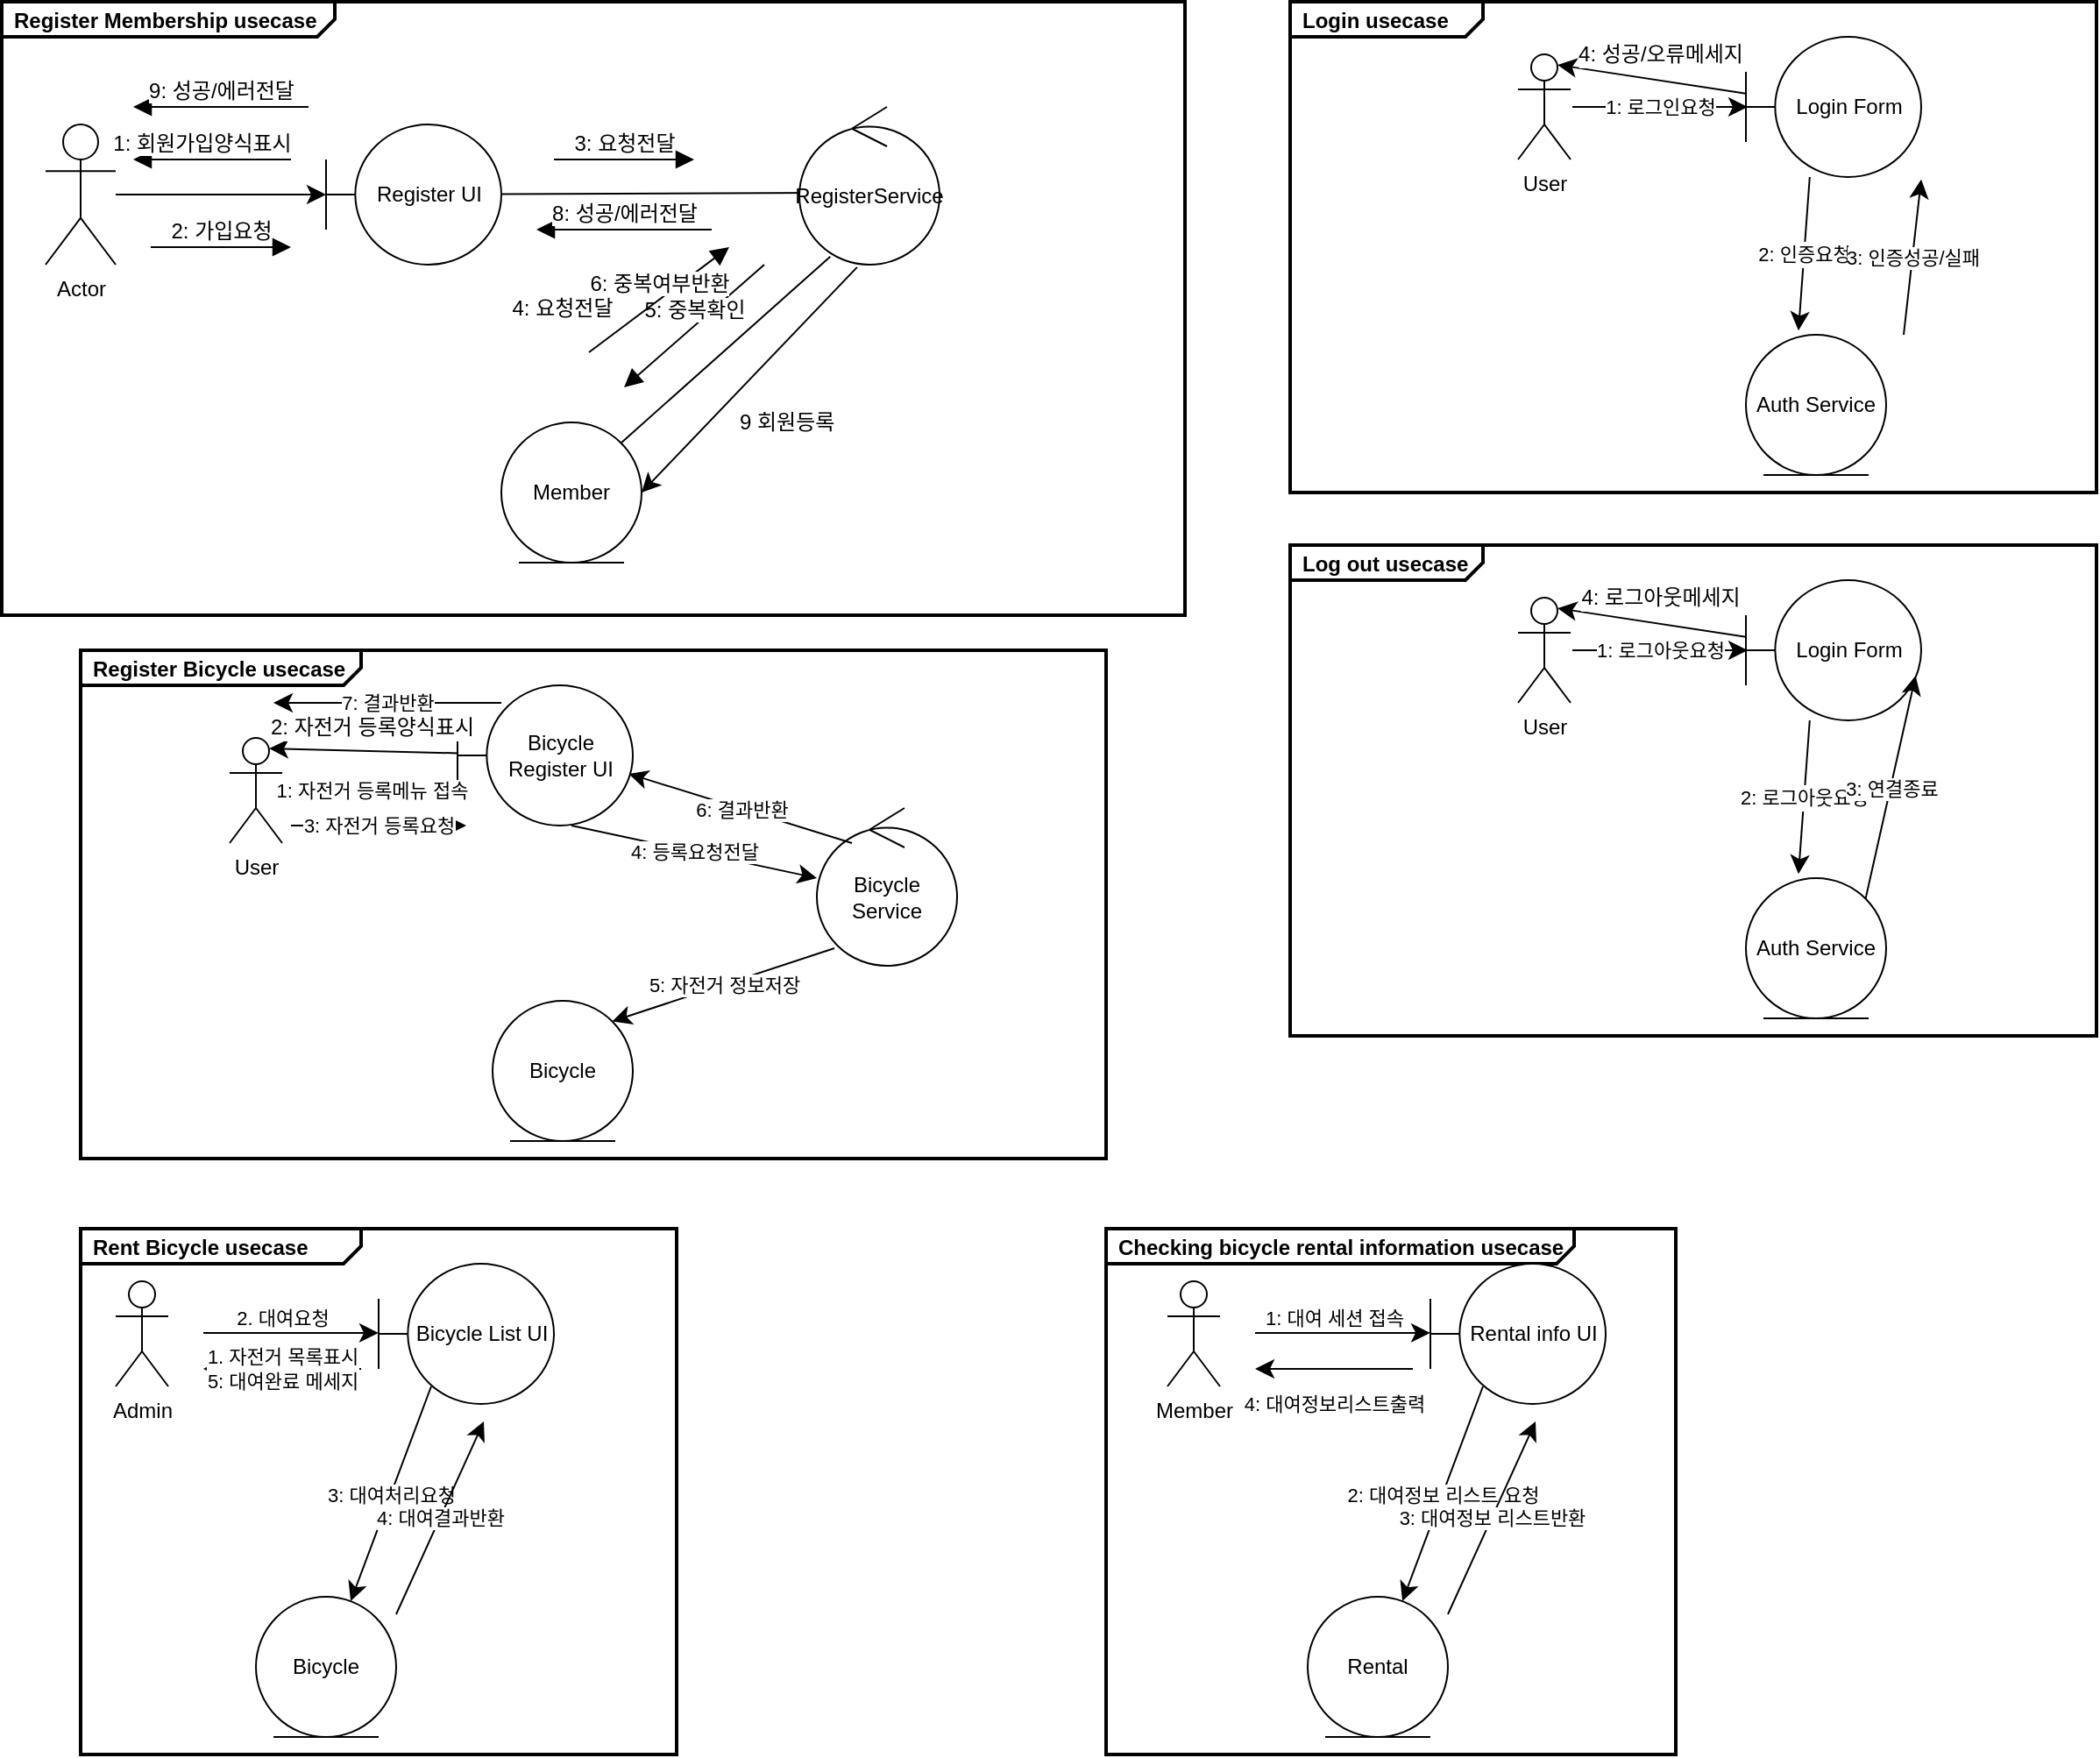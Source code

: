 <mxfile version="26.2.14">
  <diagram name="Page-1" id="929967ad-93f9-6ef4-fab6-5d389245f69c">
    <mxGraphModel dx="1960" dy="1111" grid="1" gridSize="10" guides="1" tooltips="1" connect="1" arrows="1" fold="1" page="1" pageScale="1.5" pageWidth="1169" pageHeight="826" background="none" math="0" shadow="0">
      <root>
        <mxCell id="0" style=";html=1;" />
        <mxCell id="1" style=";html=1;" parent="0" />
        <mxCell id="UHuRMQTVXmsr84IAiV2b-142" value="&lt;p style=&quot;text-align: left; margin: 4px 0px 0px 7px;&quot;&gt;&lt;span style=&quot;background-color: transparent; text-align: center;&quot;&gt;&lt;b&gt;Checking bicycle rental information&lt;/b&gt;&lt;/span&gt;&lt;b&gt;&amp;nbsp;usecase&lt;/b&gt;&lt;/p&gt;" style="html=1;shape=mxgraph.sysml.package;overflow=fill;labelX=267.29;strokeWidth=2;align=center;" vertex="1" parent="1">
          <mxGeometry x="705" y="850" width="325" height="300" as="geometry" />
        </mxCell>
        <mxCell id="UHuRMQTVXmsr84IAiV2b-119" value="&lt;p style=&quot;margin:0px;margin-top:4px;margin-left:7px;text-align:left;&quot;&gt;&lt;b&gt;Rent Bicycle usecase&lt;/b&gt;&lt;/p&gt;" style="html=1;shape=mxgraph.sysml.package;overflow=fill;labelX=160;strokeWidth=2;align=center;" vertex="1" parent="1">
          <mxGeometry x="120" y="850" width="340" height="300" as="geometry" />
        </mxCell>
        <mxCell id="UHuRMQTVXmsr84IAiV2b-106" value="&lt;p style=&quot;margin:0px;margin-top:4px;margin-left:7px;text-align:left;&quot;&gt;&lt;b&gt;Register Bicycle usecase&lt;/b&gt;&lt;/p&gt;" style="html=1;shape=mxgraph.sysml.package;overflow=fill;labelX=160;strokeWidth=2;align=center;" vertex="1" parent="1">
          <mxGeometry x="120" y="520" width="585" height="290" as="geometry" />
        </mxCell>
        <mxCell id="UHuRMQTVXmsr84IAiV2b-63" value="&lt;p style=&quot;margin:0px;margin-top:4px;margin-left:7px;text-align:left;&quot;&gt;&lt;b&gt;Login usecase&lt;/b&gt;&lt;/p&gt;" style="html=1;shape=mxgraph.sysml.package;overflow=fill;labelX=110;strokeWidth=2;align=center;" vertex="1" parent="1">
          <mxGeometry x="810" y="150" width="460" height="280" as="geometry" />
        </mxCell>
        <mxCell id="UHuRMQTVXmsr84IAiV2b-47" value="&lt;p style=&quot;margin:0px;margin-top:4px;margin-left:7px;text-align:left;&quot;&gt;&lt;b&gt;Register Membership usecase&lt;/b&gt;&lt;/p&gt;" style="html=1;shape=mxgraph.sysml.package;overflow=fill;labelX=190.19;strokeWidth=2;align=center;" vertex="1" parent="1">
          <mxGeometry x="75" y="150" width="675" height="350" as="geometry" />
        </mxCell>
        <mxCell id="UHuRMQTVXmsr84IAiV2b-9" value="" style="edgeStyle=none;curved=1;rounded=0;orthogonalLoop=1;jettySize=auto;html=1;fontSize=12;startSize=8;endSize=8;" edge="1" parent="1" source="UHuRMQTVXmsr84IAiV2b-2" target="UHuRMQTVXmsr84IAiV2b-4">
          <mxGeometry relative="1" as="geometry" />
        </mxCell>
        <mxCell id="UHuRMQTVXmsr84IAiV2b-2" value="Actor" style="shape=umlActor;verticalLabelPosition=bottom;verticalAlign=top;html=1;outlineConnect=0;" vertex="1" parent="1">
          <mxGeometry x="100" y="220" width="40" height="80" as="geometry" />
        </mxCell>
        <mxCell id="UHuRMQTVXmsr84IAiV2b-11" value="" style="edgeStyle=none;curved=1;rounded=0;orthogonalLoop=1;jettySize=auto;html=1;fontSize=12;startSize=8;endSize=8;" edge="1" parent="1" source="UHuRMQTVXmsr84IAiV2b-4">
          <mxGeometry relative="1" as="geometry">
            <mxPoint x="550" y="259" as="targetPoint" />
          </mxGeometry>
        </mxCell>
        <mxCell id="UHuRMQTVXmsr84IAiV2b-4" value="Register UI" style="shape=umlBoundary;whiteSpace=wrap;html=1;" vertex="1" parent="1">
          <mxGeometry x="260" y="220" width="100" height="80" as="geometry" />
        </mxCell>
        <mxCell id="UHuRMQTVXmsr84IAiV2b-5" value="RegisterService" style="ellipse;shape=umlControl;whiteSpace=wrap;html=1;" vertex="1" parent="1">
          <mxGeometry x="530" y="210" width="80" height="90" as="geometry" />
        </mxCell>
        <mxCell id="UHuRMQTVXmsr84IAiV2b-7" value="Member" style="ellipse;shape=umlEntity;whiteSpace=wrap;html=1;" vertex="1" parent="1">
          <mxGeometry x="360" y="390" width="80" height="80" as="geometry" />
        </mxCell>
        <mxCell id="UHuRMQTVXmsr84IAiV2b-13" value="" style="endArrow=none;html=1;rounded=0;fontSize=12;startSize=8;endSize=8;curved=1;entryX=0.221;entryY=0.948;entryDx=0;entryDy=0;entryPerimeter=0;exitX=1;exitY=0;exitDx=0;exitDy=0;" edge="1" parent="1" source="UHuRMQTVXmsr84IAiV2b-7" target="UHuRMQTVXmsr84IAiV2b-5">
          <mxGeometry width="50" height="50" relative="1" as="geometry">
            <mxPoint x="720" y="450" as="sourcePoint" />
            <mxPoint x="770" y="400" as="targetPoint" />
          </mxGeometry>
        </mxCell>
        <mxCell id="UHuRMQTVXmsr84IAiV2b-22" value="3: 요청전달" style="html=1;verticalAlign=bottom;endArrow=block;curved=0;rounded=0;fontSize=12;startSize=8;endSize=8;" edge="1" parent="1">
          <mxGeometry width="80" relative="1" as="geometry">
            <mxPoint x="390" y="240" as="sourcePoint" />
            <mxPoint x="470" y="240" as="targetPoint" />
          </mxGeometry>
        </mxCell>
        <mxCell id="UHuRMQTVXmsr84IAiV2b-24" value="1: 회원가입양식표시" style="html=1;verticalAlign=bottom;endArrow=block;curved=0;rounded=0;fontSize=12;startSize=8;endSize=8;" edge="1" parent="1">
          <mxGeometry x="0.111" width="80" relative="1" as="geometry">
            <mxPoint x="240" y="240" as="sourcePoint" />
            <mxPoint x="150" y="240" as="targetPoint" />
            <mxPoint x="-1" as="offset" />
          </mxGeometry>
        </mxCell>
        <mxCell id="UHuRMQTVXmsr84IAiV2b-26" value="2: 가입요청" style="html=1;verticalAlign=bottom;endArrow=block;curved=0;rounded=0;fontSize=12;startSize=8;endSize=8;" edge="1" parent="1">
          <mxGeometry width="80" relative="1" as="geometry">
            <mxPoint x="160" y="290" as="sourcePoint" />
            <mxPoint x="240" y="290" as="targetPoint" />
          </mxGeometry>
        </mxCell>
        <mxCell id="UHuRMQTVXmsr84IAiV2b-27" value="5: 중복확인" style="html=1;verticalAlign=bottom;endArrow=block;curved=0;rounded=0;fontSize=12;startSize=8;endSize=8;" edge="1" parent="1">
          <mxGeometry width="80" relative="1" as="geometry">
            <mxPoint x="510" y="300" as="sourcePoint" />
            <mxPoint x="430" y="370" as="targetPoint" />
          </mxGeometry>
        </mxCell>
        <mxCell id="UHuRMQTVXmsr84IAiV2b-28" value="6: 중복여부반환" style="html=1;verticalAlign=bottom;endArrow=block;curved=0;rounded=0;fontSize=12;startSize=8;endSize=8;" edge="1" parent="1">
          <mxGeometry width="80" relative="1" as="geometry">
            <mxPoint x="410" y="350" as="sourcePoint" />
            <mxPoint x="490" y="290" as="targetPoint" />
          </mxGeometry>
        </mxCell>
        <mxCell id="UHuRMQTVXmsr84IAiV2b-38" value="8: 성공/에러전달" style="html=1;verticalAlign=bottom;endArrow=block;curved=0;rounded=0;fontSize=12;startSize=8;endSize=8;" edge="1" parent="1">
          <mxGeometry width="80" relative="1" as="geometry">
            <mxPoint x="480" y="280" as="sourcePoint" />
            <mxPoint x="380" y="280" as="targetPoint" />
          </mxGeometry>
        </mxCell>
        <mxCell id="UHuRMQTVXmsr84IAiV2b-40" value="9: 성공/에러전달" style="html=1;verticalAlign=bottom;endArrow=block;curved=0;rounded=0;fontSize=12;startSize=8;endSize=8;" edge="1" parent="1">
          <mxGeometry width="80" relative="1" as="geometry">
            <mxPoint x="250" y="210" as="sourcePoint" />
            <mxPoint x="150" y="210" as="targetPoint" />
          </mxGeometry>
        </mxCell>
        <UserObject label="4: 요청전달" placeholders="1" name="Variable" id="UHuRMQTVXmsr84IAiV2b-42">
          <mxCell style="text;html=1;strokeColor=none;fillColor=none;align=center;verticalAlign=middle;whiteSpace=wrap;overflow=hidden;" vertex="1" parent="1">
            <mxGeometry x="355" y="315" width="80" height="20" as="geometry" />
          </mxCell>
        </UserObject>
        <mxCell id="UHuRMQTVXmsr84IAiV2b-44" value="" style="endArrow=classic;html=1;rounded=0;fontSize=12;startSize=8;endSize=8;curved=1;exitX=0.412;exitY=1.016;exitDx=0;exitDy=0;entryX=1;entryY=0.5;entryDx=0;entryDy=0;exitPerimeter=0;" edge="1" parent="1" source="UHuRMQTVXmsr84IAiV2b-5" target="UHuRMQTVXmsr84IAiV2b-7">
          <mxGeometry width="50" height="50" relative="1" as="geometry">
            <mxPoint x="610" y="430" as="sourcePoint" />
            <mxPoint x="490" y="390" as="targetPoint" />
          </mxGeometry>
        </mxCell>
        <mxCell id="UHuRMQTVXmsr84IAiV2b-45" value="9 회원등록&lt;div&gt;&lt;br&gt;&lt;/div&gt;" style="text;strokeColor=none;fillColor=none;align=left;verticalAlign=middle;spacingLeft=4;spacingRight=4;overflow=hidden;points=[[0,0.5],[1,0.5]];portConstraint=eastwest;rotatable=0;whiteSpace=wrap;html=1;" vertex="1" parent="1">
          <mxGeometry x="490" y="380" width="80" height="30" as="geometry" />
        </mxCell>
        <mxCell id="UHuRMQTVXmsr84IAiV2b-50" value="User" style="shape=umlActor;html=1;verticalLabelPosition=bottom;verticalAlign=top;align=center;" vertex="1" parent="1">
          <mxGeometry x="940" y="180" width="30" height="60" as="geometry" />
        </mxCell>
        <mxCell id="UHuRMQTVXmsr84IAiV2b-51" value="Login Form" style="shape=umlBoundary;whiteSpace=wrap;html=1;" vertex="1" parent="1">
          <mxGeometry x="1070" y="170" width="100" height="80" as="geometry" />
        </mxCell>
        <mxCell id="UHuRMQTVXmsr84IAiV2b-52" value="Auth Service" style="ellipse;shape=umlEntity;whiteSpace=wrap;html=1;" vertex="1" parent="1">
          <mxGeometry x="1070" y="340" width="80" height="80" as="geometry" />
        </mxCell>
        <mxCell id="UHuRMQTVXmsr84IAiV2b-53" value="" style="endArrow=classic;html=1;rounded=0;fontSize=12;startSize=8;endSize=8;curved=1;" edge="1" parent="1">
          <mxGeometry relative="1" as="geometry">
            <mxPoint x="971" y="210" as="sourcePoint" />
            <mxPoint x="1071" y="210" as="targetPoint" />
          </mxGeometry>
        </mxCell>
        <mxCell id="UHuRMQTVXmsr84IAiV2b-54" value="1: 로그인요청" style="edgeLabel;resizable=0;html=1;;align=center;verticalAlign=middle;" connectable="0" vertex="1" parent="UHuRMQTVXmsr84IAiV2b-53">
          <mxGeometry relative="1" as="geometry" />
        </mxCell>
        <mxCell id="UHuRMQTVXmsr84IAiV2b-56" value="l" style="endArrow=classic;html=1;rounded=0;fontSize=12;startSize=8;endSize=8;curved=1;entryX=0.67;entryY=-0.029;entryDx=0;entryDy=0;entryPerimeter=0;" edge="1" parent="1">
          <mxGeometry relative="1" as="geometry">
            <mxPoint x="1106.4" y="250" as="sourcePoint" />
            <mxPoint x="1100" y="337.68" as="targetPoint" />
          </mxGeometry>
        </mxCell>
        <mxCell id="UHuRMQTVXmsr84IAiV2b-57" value="2: 인증요청" style="edgeLabel;resizable=0;html=1;;align=center;verticalAlign=middle;" connectable="0" vertex="1" parent="UHuRMQTVXmsr84IAiV2b-56">
          <mxGeometry relative="1" as="geometry" />
        </mxCell>
        <mxCell id="UHuRMQTVXmsr84IAiV2b-58" value="" style="endArrow=classic;html=1;rounded=0;fontSize=12;startSize=8;endSize=8;curved=1;" edge="1" parent="1">
          <mxGeometry relative="1" as="geometry">
            <mxPoint x="1160" y="340" as="sourcePoint" />
            <mxPoint x="1170" y="251.33" as="targetPoint" />
          </mxGeometry>
        </mxCell>
        <mxCell id="UHuRMQTVXmsr84IAiV2b-59" value="3: 인증성공/실패" style="edgeLabel;resizable=0;html=1;;align=center;verticalAlign=middle;" connectable="0" vertex="1" parent="UHuRMQTVXmsr84IAiV2b-58">
          <mxGeometry relative="1" as="geometry" />
        </mxCell>
        <mxCell id="UHuRMQTVXmsr84IAiV2b-60" value="" style="endArrow=classic;html=1;rounded=0;fontSize=12;startSize=8;endSize=8;curved=1;entryX=0.75;entryY=0.1;entryDx=0;entryDy=0;entryPerimeter=0;" edge="1" parent="1" source="UHuRMQTVXmsr84IAiV2b-51" target="UHuRMQTVXmsr84IAiV2b-50">
          <mxGeometry relative="1" as="geometry">
            <mxPoint x="990" y="130" as="sourcePoint" />
            <mxPoint x="1090" y="130" as="targetPoint" />
          </mxGeometry>
        </mxCell>
        <mxCell id="UHuRMQTVXmsr84IAiV2b-62" value="4: 성공/오류메세지" style="edgeLabel;html=1;align=center;verticalAlign=middle;resizable=0;points=[];fontSize=12;" vertex="1" connectable="0" parent="UHuRMQTVXmsr84IAiV2b-60">
          <mxGeometry x="0.176" y="2" relative="1" as="geometry">
            <mxPoint x="14" y="-15" as="offset" />
          </mxGeometry>
        </mxCell>
        <mxCell id="UHuRMQTVXmsr84IAiV2b-64" value="&lt;p style=&quot;margin:0px;margin-top:4px;margin-left:7px;text-align:left;&quot;&gt;&lt;b&gt;Log out usecase&lt;/b&gt;&lt;/p&gt;" style="html=1;shape=mxgraph.sysml.package;overflow=fill;labelX=110;strokeWidth=2;align=center;" vertex="1" parent="1">
          <mxGeometry x="810" y="460" width="460" height="280" as="geometry" />
        </mxCell>
        <mxCell id="UHuRMQTVXmsr84IAiV2b-65" value="User" style="shape=umlActor;html=1;verticalLabelPosition=bottom;verticalAlign=top;align=center;" vertex="1" parent="1">
          <mxGeometry x="940" y="490" width="30" height="60" as="geometry" />
        </mxCell>
        <mxCell id="UHuRMQTVXmsr84IAiV2b-66" value="Login Form" style="shape=umlBoundary;whiteSpace=wrap;html=1;" vertex="1" parent="1">
          <mxGeometry x="1070" y="480" width="100" height="80" as="geometry" />
        </mxCell>
        <mxCell id="UHuRMQTVXmsr84IAiV2b-67" value="Auth Service" style="ellipse;shape=umlEntity;whiteSpace=wrap;html=1;" vertex="1" parent="1">
          <mxGeometry x="1070" y="650" width="80" height="80" as="geometry" />
        </mxCell>
        <mxCell id="UHuRMQTVXmsr84IAiV2b-68" value="" style="endArrow=classic;html=1;rounded=0;fontSize=12;startSize=8;endSize=8;curved=1;" edge="1" parent="1">
          <mxGeometry relative="1" as="geometry">
            <mxPoint x="971" y="520" as="sourcePoint" />
            <mxPoint x="1071" y="520" as="targetPoint" />
          </mxGeometry>
        </mxCell>
        <mxCell id="UHuRMQTVXmsr84IAiV2b-69" value="1: 로그아웃요청" style="edgeLabel;resizable=0;html=1;;align=center;verticalAlign=middle;" connectable="0" vertex="1" parent="UHuRMQTVXmsr84IAiV2b-68">
          <mxGeometry relative="1" as="geometry" />
        </mxCell>
        <mxCell id="UHuRMQTVXmsr84IAiV2b-70" value="l" style="endArrow=classic;html=1;rounded=0;fontSize=12;startSize=8;endSize=8;curved=1;entryX=0.67;entryY=-0.029;entryDx=0;entryDy=0;entryPerimeter=0;" edge="1" parent="1">
          <mxGeometry relative="1" as="geometry">
            <mxPoint x="1106.4" y="560" as="sourcePoint" />
            <mxPoint x="1100" y="647.68" as="targetPoint" />
          </mxGeometry>
        </mxCell>
        <mxCell id="UHuRMQTVXmsr84IAiV2b-71" value="2: 로그아웃요청" style="edgeLabel;resizable=0;html=1;;align=center;verticalAlign=middle;" connectable="0" vertex="1" parent="UHuRMQTVXmsr84IAiV2b-70">
          <mxGeometry relative="1" as="geometry" />
        </mxCell>
        <mxCell id="UHuRMQTVXmsr84IAiV2b-74" value="" style="endArrow=classic;html=1;rounded=0;fontSize=12;startSize=8;endSize=8;curved=1;entryX=0.75;entryY=0.1;entryDx=0;entryDy=0;entryPerimeter=0;" edge="1" parent="1" source="UHuRMQTVXmsr84IAiV2b-66" target="UHuRMQTVXmsr84IAiV2b-65">
          <mxGeometry relative="1" as="geometry">
            <mxPoint x="990" y="440" as="sourcePoint" />
            <mxPoint x="1090" y="440" as="targetPoint" />
          </mxGeometry>
        </mxCell>
        <mxCell id="UHuRMQTVXmsr84IAiV2b-75" value="4: 로그아웃메세지" style="edgeLabel;html=1;align=center;verticalAlign=middle;resizable=0;points=[];fontSize=12;" vertex="1" connectable="0" parent="UHuRMQTVXmsr84IAiV2b-74">
          <mxGeometry x="0.176" y="2" relative="1" as="geometry">
            <mxPoint x="14" y="-15" as="offset" />
          </mxGeometry>
        </mxCell>
        <mxCell id="UHuRMQTVXmsr84IAiV2b-76" value="" style="endArrow=classic;html=1;rounded=0;fontSize=12;startSize=8;endSize=8;curved=1;exitX=1;exitY=0;exitDx=0;exitDy=0;entryX=0.968;entryY=0.682;entryDx=0;entryDy=0;entryPerimeter=0;" edge="1" parent="1" source="UHuRMQTVXmsr84IAiV2b-67" target="UHuRMQTVXmsr84IAiV2b-66">
          <mxGeometry relative="1" as="geometry">
            <mxPoint x="1000" y="590" as="sourcePoint" />
            <mxPoint x="1100" y="590" as="targetPoint" />
          </mxGeometry>
        </mxCell>
        <mxCell id="UHuRMQTVXmsr84IAiV2b-77" value="3: 연결종료" style="edgeLabel;resizable=0;html=1;;align=center;verticalAlign=middle;" connectable="0" vertex="1" parent="UHuRMQTVXmsr84IAiV2b-76">
          <mxGeometry relative="1" as="geometry" />
        </mxCell>
        <mxCell id="UHuRMQTVXmsr84IAiV2b-79" value="User" style="shape=umlActor;html=1;verticalLabelPosition=bottom;verticalAlign=top;align=center;" vertex="1" parent="1">
          <mxGeometry x="205" y="570" width="30" height="60" as="geometry" />
        </mxCell>
        <mxCell id="UHuRMQTVXmsr84IAiV2b-80" value="Bicycle Register UI" style="shape=umlBoundary;whiteSpace=wrap;html=1;" vertex="1" parent="1">
          <mxGeometry x="335" y="540" width="100" height="80" as="geometry" />
        </mxCell>
        <mxCell id="UHuRMQTVXmsr84IAiV2b-82" value="" style="endArrow=classic;html=1;rounded=0;fontSize=12;startSize=8;endSize=8;curved=1;" edge="1" parent="1">
          <mxGeometry relative="1" as="geometry">
            <mxPoint x="236" y="600" as="sourcePoint" />
            <mxPoint x="336" y="600" as="targetPoint" />
          </mxGeometry>
        </mxCell>
        <mxCell id="UHuRMQTVXmsr84IAiV2b-83" value="1: 자전거 등록메뉴 접속" style="edgeLabel;resizable=0;html=1;;align=center;verticalAlign=middle;" connectable="0" vertex="1" parent="UHuRMQTVXmsr84IAiV2b-82">
          <mxGeometry relative="1" as="geometry" />
        </mxCell>
        <mxCell id="UHuRMQTVXmsr84IAiV2b-86" value="" style="endArrow=classic;html=1;rounded=0;fontSize=12;startSize=8;endSize=8;curved=1;entryX=0.75;entryY=0.1;entryDx=0;entryDy=0;entryPerimeter=0;" edge="1" parent="1" source="UHuRMQTVXmsr84IAiV2b-80" target="UHuRMQTVXmsr84IAiV2b-79">
          <mxGeometry relative="1" as="geometry">
            <mxPoint x="255" y="520" as="sourcePoint" />
            <mxPoint x="355" y="520" as="targetPoint" />
          </mxGeometry>
        </mxCell>
        <mxCell id="UHuRMQTVXmsr84IAiV2b-87" value="2: 자전거 등록양식표시" style="edgeLabel;html=1;align=center;verticalAlign=middle;resizable=0;points=[];fontSize=12;" vertex="1" connectable="0" parent="UHuRMQTVXmsr84IAiV2b-86">
          <mxGeometry x="0.176" y="2" relative="1" as="geometry">
            <mxPoint x="14" y="-15" as="offset" />
          </mxGeometry>
        </mxCell>
        <mxCell id="UHuRMQTVXmsr84IAiV2b-92" value="Bicycle" style="ellipse;shape=umlEntity;whiteSpace=wrap;html=1;" vertex="1" parent="1">
          <mxGeometry x="355" y="720" width="80" height="80" as="geometry" />
        </mxCell>
        <mxCell id="UHuRMQTVXmsr84IAiV2b-93" value="Bicycle Service" style="ellipse;shape=umlControl;whiteSpace=wrap;html=1;" vertex="1" parent="1">
          <mxGeometry x="540" y="610" width="80" height="90" as="geometry" />
        </mxCell>
        <mxCell id="UHuRMQTVXmsr84IAiV2b-95" value="" style="endArrow=classic;html=1;rounded=0;fontSize=12;startSize=8;endSize=8;curved=1;" edge="1" parent="1">
          <mxGeometry relative="1" as="geometry">
            <mxPoint x="240" y="620" as="sourcePoint" />
            <mxPoint x="340" y="620" as="targetPoint" />
          </mxGeometry>
        </mxCell>
        <mxCell id="UHuRMQTVXmsr84IAiV2b-96" value="3: 자전거 등록요청" style="edgeLabel;resizable=0;html=1;;align=center;verticalAlign=middle;" connectable="0" vertex="1" parent="UHuRMQTVXmsr84IAiV2b-95">
          <mxGeometry relative="1" as="geometry" />
        </mxCell>
        <mxCell id="UHuRMQTVXmsr84IAiV2b-97" value="" style="endArrow=classic;html=1;rounded=0;fontSize=12;startSize=8;endSize=8;curved=1;entryX=0;entryY=0.444;entryDx=0;entryDy=0;entryPerimeter=0;" edge="1" parent="1" target="UHuRMQTVXmsr84IAiV2b-93">
          <mxGeometry relative="1" as="geometry">
            <mxPoint x="400" y="620" as="sourcePoint" />
            <mxPoint x="500" y="620" as="targetPoint" />
          </mxGeometry>
        </mxCell>
        <mxCell id="UHuRMQTVXmsr84IAiV2b-98" value="4: 등록요청전달" style="edgeLabel;resizable=0;html=1;;align=center;verticalAlign=middle;" connectable="0" vertex="1" parent="UHuRMQTVXmsr84IAiV2b-97">
          <mxGeometry relative="1" as="geometry" />
        </mxCell>
        <mxCell id="UHuRMQTVXmsr84IAiV2b-99" value="" style="endArrow=classic;html=1;rounded=0;fontSize=12;startSize=8;endSize=8;curved=1;entryX=1;entryY=0;entryDx=0;entryDy=0;" edge="1" parent="1" target="UHuRMQTVXmsr84IAiV2b-92">
          <mxGeometry relative="1" as="geometry">
            <mxPoint x="550" y="690" as="sourcePoint" />
            <mxPoint x="650" y="690" as="targetPoint" />
          </mxGeometry>
        </mxCell>
        <mxCell id="UHuRMQTVXmsr84IAiV2b-100" value="5: 자전거 정보저장" style="edgeLabel;resizable=0;html=1;;align=center;verticalAlign=middle;" connectable="0" vertex="1" parent="UHuRMQTVXmsr84IAiV2b-99">
          <mxGeometry relative="1" as="geometry" />
        </mxCell>
        <mxCell id="UHuRMQTVXmsr84IAiV2b-101" value="" style="endArrow=classic;html=1;rounded=0;fontSize=12;startSize=8;endSize=8;curved=1;entryX=0.977;entryY=0.631;entryDx=0;entryDy=0;entryPerimeter=0;" edge="1" parent="1" target="UHuRMQTVXmsr84IAiV2b-80">
          <mxGeometry relative="1" as="geometry">
            <mxPoint x="560" y="630" as="sourcePoint" />
            <mxPoint x="660" y="630" as="targetPoint" />
          </mxGeometry>
        </mxCell>
        <mxCell id="UHuRMQTVXmsr84IAiV2b-102" value="6: 결과반환" style="edgeLabel;resizable=0;html=1;;align=center;verticalAlign=middle;" connectable="0" vertex="1" parent="UHuRMQTVXmsr84IAiV2b-101">
          <mxGeometry relative="1" as="geometry" />
        </mxCell>
        <mxCell id="UHuRMQTVXmsr84IAiV2b-103" value="" style="endArrow=classic;html=1;rounded=0;fontSize=12;startSize=8;endSize=8;curved=1;" edge="1" parent="1">
          <mxGeometry relative="1" as="geometry">
            <mxPoint x="360" y="550" as="sourcePoint" />
            <mxPoint x="230" y="550" as="targetPoint" />
          </mxGeometry>
        </mxCell>
        <mxCell id="UHuRMQTVXmsr84IAiV2b-104" value="7: 결과반환" style="edgeLabel;resizable=0;html=1;;align=center;verticalAlign=middle;" connectable="0" vertex="1" parent="UHuRMQTVXmsr84IAiV2b-103">
          <mxGeometry relative="1" as="geometry" />
        </mxCell>
        <mxCell id="UHuRMQTVXmsr84IAiV2b-107" value="Admin" style="shape=umlActor;verticalLabelPosition=bottom;verticalAlign=top;html=1;outlineConnect=0;" vertex="1" parent="1">
          <mxGeometry x="140" y="880" width="30" height="60" as="geometry" />
        </mxCell>
        <mxCell id="UHuRMQTVXmsr84IAiV2b-108" value="Bicycle List UI" style="shape=umlBoundary;whiteSpace=wrap;html=1;" vertex="1" parent="1">
          <mxGeometry x="290" y="870" width="100" height="80" as="geometry" />
        </mxCell>
        <mxCell id="UHuRMQTVXmsr84IAiV2b-110" value="Bicycle" style="ellipse;shape=umlEntity;whiteSpace=wrap;html=1;" vertex="1" parent="1">
          <mxGeometry x="220" y="1060" width="80" height="80" as="geometry" />
        </mxCell>
        <mxCell id="UHuRMQTVXmsr84IAiV2b-111" value="" style="endArrow=classic;html=1;rounded=0;fontSize=12;startSize=8;endSize=8;curved=1;" edge="1" parent="1" target="UHuRMQTVXmsr84IAiV2b-110">
          <mxGeometry relative="1" as="geometry">
            <mxPoint x="320" y="940" as="sourcePoint" />
            <mxPoint x="420" y="940" as="targetPoint" />
          </mxGeometry>
        </mxCell>
        <mxCell id="UHuRMQTVXmsr84IAiV2b-112" value="3: 대여처리요청" style="edgeLabel;resizable=0;html=1;;align=center;verticalAlign=middle;" connectable="0" vertex="1" parent="UHuRMQTVXmsr84IAiV2b-111">
          <mxGeometry relative="1" as="geometry" />
        </mxCell>
        <mxCell id="UHuRMQTVXmsr84IAiV2b-113" value="" style="endArrow=classic;html=1;rounded=0;fontSize=12;startSize=8;endSize=8;curved=1;" edge="1" parent="1">
          <mxGeometry relative="1" as="geometry">
            <mxPoint x="190" y="909.44" as="sourcePoint" />
            <mxPoint x="290" y="909.44" as="targetPoint" />
          </mxGeometry>
        </mxCell>
        <mxCell id="UHuRMQTVXmsr84IAiV2b-114" value="2. 대여요청" style="edgeLabel;resizable=0;html=1;;align=center;verticalAlign=middle;" connectable="0" vertex="1" parent="UHuRMQTVXmsr84IAiV2b-113">
          <mxGeometry relative="1" as="geometry">
            <mxPoint x="-5" y="-9" as="offset" />
          </mxGeometry>
        </mxCell>
        <mxCell id="UHuRMQTVXmsr84IAiV2b-115" value="" style="endArrow=classic;html=1;rounded=0;fontSize=12;startSize=8;endSize=8;curved=1;" edge="1" parent="1">
          <mxGeometry relative="1" as="geometry">
            <mxPoint x="300" y="1070" as="sourcePoint" />
            <mxPoint x="350" y="960" as="targetPoint" />
          </mxGeometry>
        </mxCell>
        <mxCell id="UHuRMQTVXmsr84IAiV2b-116" value="4: 대여결과반환" style="edgeLabel;resizable=0;html=1;;align=center;verticalAlign=middle;" connectable="0" vertex="1" parent="UHuRMQTVXmsr84IAiV2b-115">
          <mxGeometry relative="1" as="geometry" />
        </mxCell>
        <mxCell id="UHuRMQTVXmsr84IAiV2b-117" value="" style="endArrow=classic;html=1;rounded=0;fontSize=12;startSize=8;endSize=8;curved=1;" edge="1" parent="1">
          <mxGeometry relative="1" as="geometry">
            <mxPoint x="280" y="930" as="sourcePoint" />
            <mxPoint x="190" y="930" as="targetPoint" />
          </mxGeometry>
        </mxCell>
        <mxCell id="UHuRMQTVXmsr84IAiV2b-118" value="1. 자전거 목록표시&lt;div&gt;5: 대여완료 메세지&lt;/div&gt;" style="edgeLabel;resizable=0;html=1;;align=center;verticalAlign=middle;" connectable="0" vertex="1" parent="UHuRMQTVXmsr84IAiV2b-117">
          <mxGeometry relative="1" as="geometry" />
        </mxCell>
        <mxCell id="UHuRMQTVXmsr84IAiV2b-131" value="Member" style="shape=umlActor;verticalLabelPosition=bottom;verticalAlign=top;html=1;outlineConnect=0;" vertex="1" parent="1">
          <mxGeometry x="740" y="880" width="30" height="60" as="geometry" />
        </mxCell>
        <mxCell id="UHuRMQTVXmsr84IAiV2b-132" value="Rental info UI" style="shape=umlBoundary;whiteSpace=wrap;html=1;" vertex="1" parent="1">
          <mxGeometry x="890" y="870" width="100" height="80" as="geometry" />
        </mxCell>
        <mxCell id="UHuRMQTVXmsr84IAiV2b-133" value="Rental" style="ellipse;shape=umlEntity;whiteSpace=wrap;html=1;" vertex="1" parent="1">
          <mxGeometry x="820" y="1060" width="80" height="80" as="geometry" />
        </mxCell>
        <mxCell id="UHuRMQTVXmsr84IAiV2b-134" value="" style="endArrow=classic;html=1;rounded=0;fontSize=12;startSize=8;endSize=8;curved=1;" edge="1" target="UHuRMQTVXmsr84IAiV2b-133" parent="1">
          <mxGeometry relative="1" as="geometry">
            <mxPoint x="920" y="940" as="sourcePoint" />
            <mxPoint x="1020" y="940" as="targetPoint" />
          </mxGeometry>
        </mxCell>
        <mxCell id="UHuRMQTVXmsr84IAiV2b-135" value="2: 대여정보 리스트 요청" style="edgeLabel;resizable=0;html=1;;align=center;verticalAlign=middle;" connectable="0" vertex="1" parent="UHuRMQTVXmsr84IAiV2b-134">
          <mxGeometry relative="1" as="geometry" />
        </mxCell>
        <mxCell id="UHuRMQTVXmsr84IAiV2b-136" value="" style="endArrow=classic;html=1;rounded=0;fontSize=12;startSize=8;endSize=8;curved=1;" edge="1" parent="1">
          <mxGeometry relative="1" as="geometry">
            <mxPoint x="790" y="909.44" as="sourcePoint" />
            <mxPoint x="890" y="909.44" as="targetPoint" />
          </mxGeometry>
        </mxCell>
        <mxCell id="UHuRMQTVXmsr84IAiV2b-137" value="1: 대여 세션 접속" style="edgeLabel;resizable=0;html=1;;align=center;verticalAlign=middle;" connectable="0" vertex="1" parent="UHuRMQTVXmsr84IAiV2b-136">
          <mxGeometry relative="1" as="geometry">
            <mxPoint x="-5" y="-9" as="offset" />
          </mxGeometry>
        </mxCell>
        <mxCell id="UHuRMQTVXmsr84IAiV2b-138" value="" style="endArrow=classic;html=1;rounded=0;fontSize=12;startSize=8;endSize=8;curved=1;" edge="1" parent="1">
          <mxGeometry relative="1" as="geometry">
            <mxPoint x="900" y="1070" as="sourcePoint" />
            <mxPoint x="950" y="960" as="targetPoint" />
          </mxGeometry>
        </mxCell>
        <mxCell id="UHuRMQTVXmsr84IAiV2b-139" value="3: 대여정보 리스트반환" style="edgeLabel;resizable=0;html=1;;align=center;verticalAlign=middle;" connectable="0" vertex="1" parent="UHuRMQTVXmsr84IAiV2b-138">
          <mxGeometry relative="1" as="geometry" />
        </mxCell>
        <mxCell id="UHuRMQTVXmsr84IAiV2b-140" value="" style="endArrow=classic;html=1;rounded=0;fontSize=12;startSize=8;endSize=8;curved=1;" edge="1" parent="1">
          <mxGeometry relative="1" as="geometry">
            <mxPoint x="880" y="930" as="sourcePoint" />
            <mxPoint x="790" y="930" as="targetPoint" />
          </mxGeometry>
        </mxCell>
        <mxCell id="UHuRMQTVXmsr84IAiV2b-141" value="4: 대여정보리스트출력" style="edgeLabel;resizable=0;html=1;;align=center;verticalAlign=middle;" connectable="0" vertex="1" parent="UHuRMQTVXmsr84IAiV2b-140">
          <mxGeometry relative="1" as="geometry">
            <mxPoint y="20" as="offset" />
          </mxGeometry>
        </mxCell>
      </root>
    </mxGraphModel>
  </diagram>
</mxfile>
